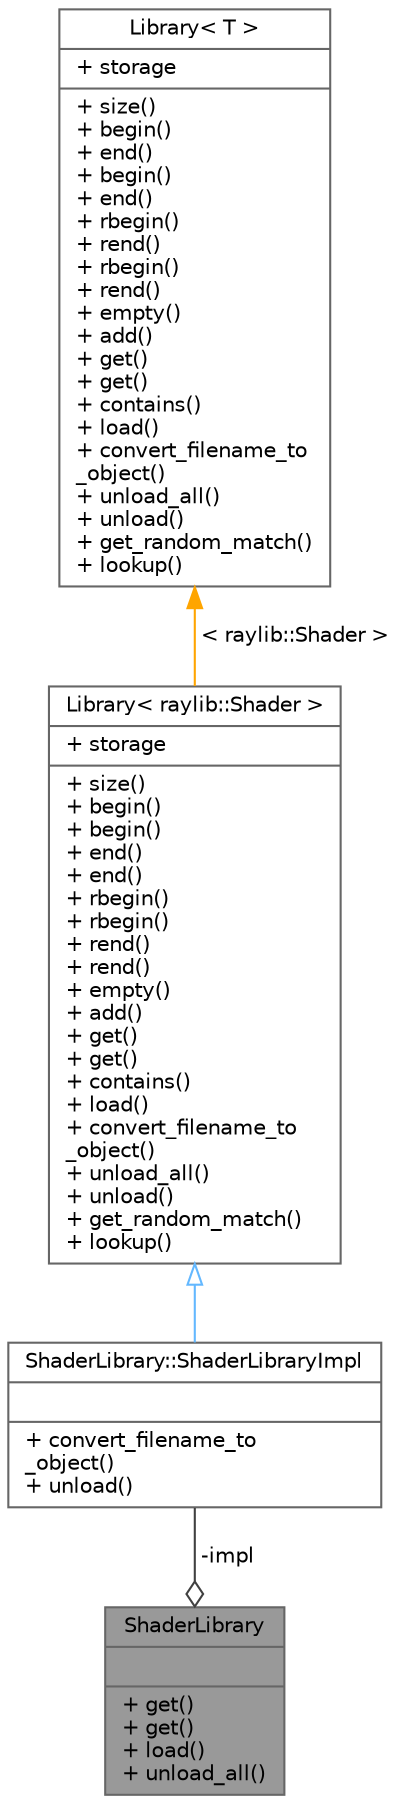 digraph "ShaderLibrary"
{
 // LATEX_PDF_SIZE
  bgcolor="transparent";
  edge [fontname=Helvetica,fontsize=10,labelfontname=Helvetica,labelfontsize=10];
  node [fontname=Helvetica,fontsize=10,shape=box,height=0.2,width=0.4];
  Node1 [shape=record,label="{ShaderLibrary\n||+ get()\l+ get()\l+ load()\l+ unload_all()\l}",height=0.2,width=0.4,color="gray40", fillcolor="grey60", style="filled", fontcolor="black",tooltip=" "];
  Node2 -> Node1 [color="grey25",style="solid",label=" -impl" ,arrowhead="odiamond"];
  Node2 [shape=record,label="{ShaderLibrary::ShaderLibraryImpl\n||+ convert_filename_to\l_object()\l+ unload()\l}",height=0.2,width=0.4,color="gray40", fillcolor="white", style="filled",URL="$d0/d1a/struct_shader_library_1_1_shader_library_impl.html",tooltip=" "];
  Node3 -> Node2 [dir="back",color="steelblue1",style="solid",arrowtail="onormal"];
  Node3 [shape=record,label="{Library\< raylib::Shader \>\n|+ storage\l|+ size()\l+ begin()\l+ begin()\l+ end()\l+ end()\l+ rbegin()\l+ rbegin()\l+ rend()\l+ rend()\l+ empty()\l+ add()\l+ get()\l+ get()\l+ contains()\l+ load()\l+ convert_filename_to\l_object()\l+ unload_all()\l+ unload()\l+ get_random_match()\l+ lookup()\l}",height=0.2,width=0.4,color="gray40", fillcolor="white", style="filled",URL="$d5/d0b/struct_library.html",tooltip=" "];
  Node4 -> Node3 [dir="back",color="orange",style="solid",label=" \< raylib::Shader \>" ];
  Node4 [shape=record,label="{Library\< T \>\n|+ storage\l|+ size()\l+ begin()\l+ end()\l+ begin()\l+ end()\l+ rbegin()\l+ rend()\l+ rbegin()\l+ rend()\l+ empty()\l+ add()\l+ get()\l+ get()\l+ contains()\l+ load()\l+ convert_filename_to\l_object()\l+ unload_all()\l+ unload()\l+ get_random_match()\l+ lookup()\l}",height=0.2,width=0.4,color="gray40", fillcolor="white", style="filled",URL="$d5/d0b/struct_library.html",tooltip=" "];
}
